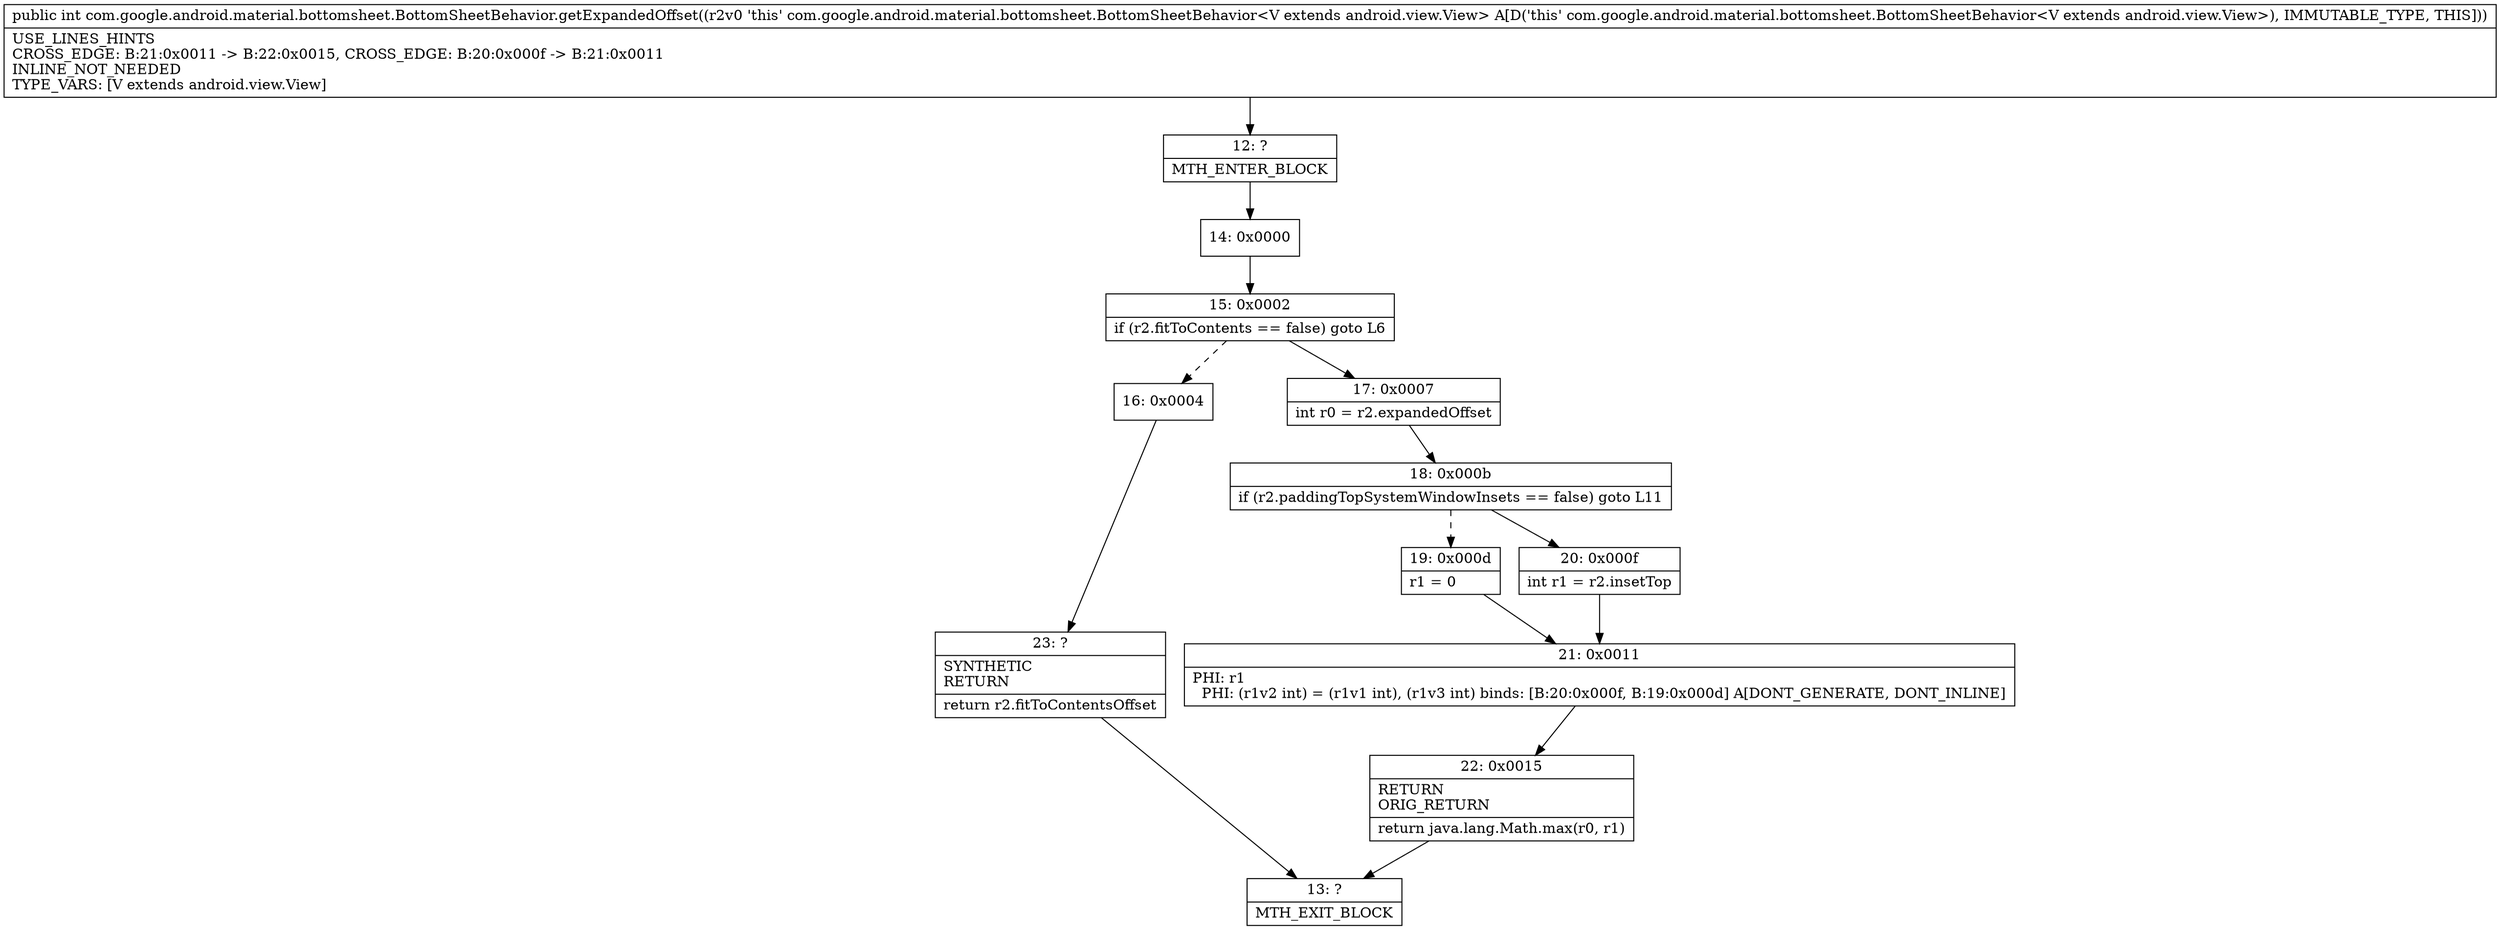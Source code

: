 digraph "CFG forcom.google.android.material.bottomsheet.BottomSheetBehavior.getExpandedOffset()I" {
Node_12 [shape=record,label="{12\:\ ?|MTH_ENTER_BLOCK\l}"];
Node_14 [shape=record,label="{14\:\ 0x0000}"];
Node_15 [shape=record,label="{15\:\ 0x0002|if (r2.fitToContents == false) goto L6\l}"];
Node_16 [shape=record,label="{16\:\ 0x0004}"];
Node_23 [shape=record,label="{23\:\ ?|SYNTHETIC\lRETURN\l|return r2.fitToContentsOffset\l}"];
Node_13 [shape=record,label="{13\:\ ?|MTH_EXIT_BLOCK\l}"];
Node_17 [shape=record,label="{17\:\ 0x0007|int r0 = r2.expandedOffset\l}"];
Node_18 [shape=record,label="{18\:\ 0x000b|if (r2.paddingTopSystemWindowInsets == false) goto L11\l}"];
Node_19 [shape=record,label="{19\:\ 0x000d|r1 = 0\l}"];
Node_21 [shape=record,label="{21\:\ 0x0011|PHI: r1 \l  PHI: (r1v2 int) = (r1v1 int), (r1v3 int) binds: [B:20:0x000f, B:19:0x000d] A[DONT_GENERATE, DONT_INLINE]\l}"];
Node_22 [shape=record,label="{22\:\ 0x0015|RETURN\lORIG_RETURN\l|return java.lang.Math.max(r0, r1)\l}"];
Node_20 [shape=record,label="{20\:\ 0x000f|int r1 = r2.insetTop\l}"];
MethodNode[shape=record,label="{public int com.google.android.material.bottomsheet.BottomSheetBehavior.getExpandedOffset((r2v0 'this' com.google.android.material.bottomsheet.BottomSheetBehavior\<V extends android.view.View\> A[D('this' com.google.android.material.bottomsheet.BottomSheetBehavior\<V extends android.view.View\>), IMMUTABLE_TYPE, THIS]))  | USE_LINES_HINTS\lCROSS_EDGE: B:21:0x0011 \-\> B:22:0x0015, CROSS_EDGE: B:20:0x000f \-\> B:21:0x0011\lINLINE_NOT_NEEDED\lTYPE_VARS: [V extends android.view.View]\l}"];
MethodNode -> Node_12;Node_12 -> Node_14;
Node_14 -> Node_15;
Node_15 -> Node_16[style=dashed];
Node_15 -> Node_17;
Node_16 -> Node_23;
Node_23 -> Node_13;
Node_17 -> Node_18;
Node_18 -> Node_19[style=dashed];
Node_18 -> Node_20;
Node_19 -> Node_21;
Node_21 -> Node_22;
Node_22 -> Node_13;
Node_20 -> Node_21;
}

